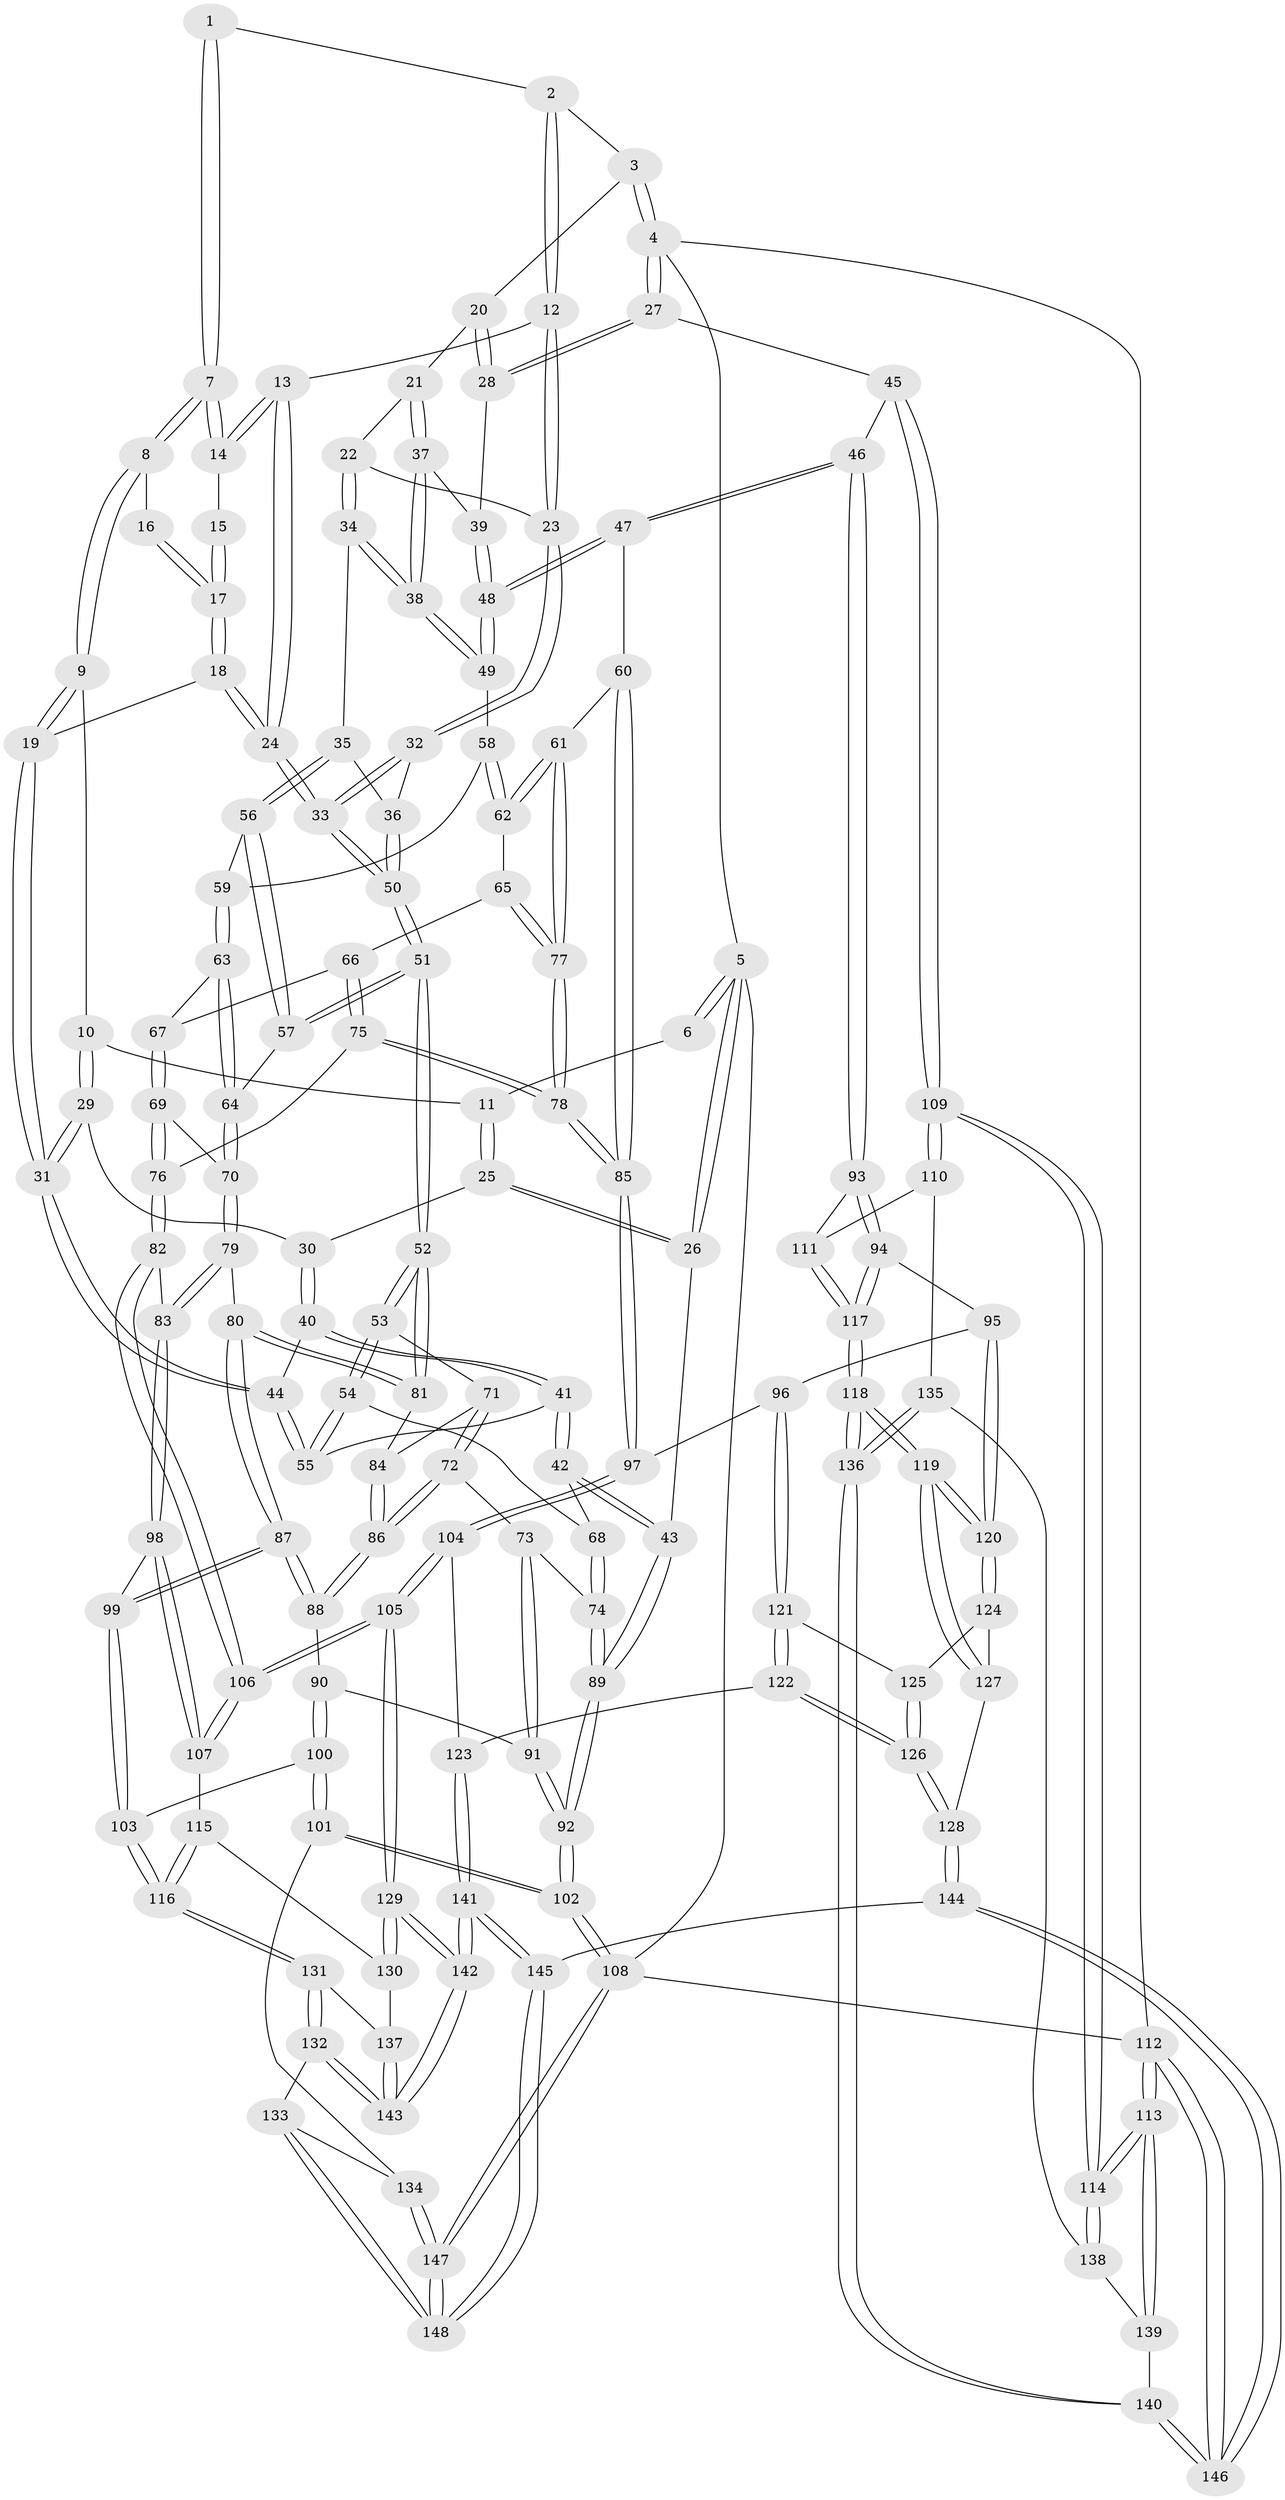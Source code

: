 // Generated by graph-tools (version 1.1) at 2025/27/03/09/25 03:27:03]
// undirected, 148 vertices, 367 edges
graph export_dot {
graph [start="1"]
  node [color=gray90,style=filled];
  1 [pos="+0.1806348254980821+0"];
  2 [pos="+0.5108286520195164+0"];
  3 [pos="+0.7457579487522481+0"];
  4 [pos="+1+0"];
  5 [pos="+0+0"];
  6 [pos="+0.05084710648861465+0"];
  7 [pos="+0.24274588903874422+0.005067271403468318"];
  8 [pos="+0.23661040024946017+0.03834214073407547"];
  9 [pos="+0.2060353806294414+0.09320775189486884"];
  10 [pos="+0.11735814669831109+0.10789095840889881"];
  11 [pos="+0.09056572468320903+0.07971533701674047"];
  12 [pos="+0.445744193122054+0.06766099535085425"];
  13 [pos="+0.40727583564544395+0.0891494019825514"];
  14 [pos="+0.3775969578341394+0.07976734853360662"];
  15 [pos="+0.3053502498940973+0.09200866881910022"];
  16 [pos="+0.27561797404852384+0.08517256299454533"];
  17 [pos="+0.28453496660163513+0.14127699419179648"];
  18 [pos="+0.28477804476928753+0.18574054626484746"];
  19 [pos="+0.2474429856525231+0.18523723133704992"];
  20 [pos="+0.7349349109768865+0"];
  21 [pos="+0.7140844298236442+0.07033814088940157"];
  22 [pos="+0.5107561825381662+0.12007838712986094"];
  23 [pos="+0.48937708533656543+0.11819380721414983"];
  24 [pos="+0.33526594031986007+0.20000395893699843"];
  25 [pos="+0+0.1360494382194419"];
  26 [pos="+0+0.20423781352152326"];
  27 [pos="+1+0.10622075818982576"];
  28 [pos="+0.9223870829354653+0.16450882677048462"];
  29 [pos="+0.11897147523909654+0.1452280795867618"];
  30 [pos="+0.09115792038209833+0.18897774571148843"];
  31 [pos="+0.2109305442537578+0.21093208856754903"];
  32 [pos="+0.4977104322053026+0.20616386339388382"];
  33 [pos="+0.33697035527828784+0.203976351785769"];
  34 [pos="+0.6461824673271854+0.20189573988036594"];
  35 [pos="+0.5136557527924845+0.2371082567490594"];
  36 [pos="+0.5042087166332178+0.22554565220028744"];
  37 [pos="+0.716319844706351+0.1301358818905391"];
  38 [pos="+0.695309590765119+0.20253912874025823"];
  39 [pos="+0.8899263977620784+0.18215680163834802"];
  40 [pos="+0.08655948800670299+0.21843678547596437"];
  41 [pos="+0+0.30073434963633106"];
  42 [pos="+0+0.3367796019433928"];
  43 [pos="+0+0.39060335483576336"];
  44 [pos="+0.18789508469356409+0.25689969076777763"];
  45 [pos="+1+0.45696176135299366"];
  46 [pos="+0.899852095307139+0.4653493764601538"];
  47 [pos="+0.8772390665602877+0.442294819212132"];
  48 [pos="+0.8250317295781938+0.3221059925463254"];
  49 [pos="+0.6970115000628411+0.20938794327412666"];
  50 [pos="+0.35371366184727465+0.27120131012340704"];
  51 [pos="+0.35148381691536046+0.33016260898066024"];
  52 [pos="+0.31448493720024245+0.36344277931057384"];
  53 [pos="+0.2244071940006369+0.35356424202204007"];
  54 [pos="+0.20982651585052106+0.34155079585861453"];
  55 [pos="+0.18855343489540677+0.29242009111788103"];
  56 [pos="+0.5150910910046451+0.2849084735230597"];
  57 [pos="+0.3832915543171783+0.3378074232155699"];
  58 [pos="+0.6727081829323357+0.25325056777025984"];
  59 [pos="+0.5528093027978073+0.337175752093688"];
  60 [pos="+0.6833117420116966+0.4033462967869855"];
  61 [pos="+0.6772373174077366+0.40156142598110817"];
  62 [pos="+0.6677729092295277+0.39287076894555917"];
  63 [pos="+0.5533344522452032+0.34553615412450256"];
  64 [pos="+0.44638691206739645+0.3883146434486571"];
  65 [pos="+0.5998093967953056+0.38321210002369577"];
  66 [pos="+0.5867082788450638+0.37786564372882475"];
  67 [pos="+0.5584044395032841+0.3554130381360889"];
  68 [pos="+0.17156961898531403+0.353392770964715"];
  69 [pos="+0.5202571571649977+0.4262204351750051"];
  70 [pos="+0.4511665575389868+0.40481202617034967"];
  71 [pos="+0.2046753298309244+0.39884729740661135"];
  72 [pos="+0.1380085161243085+0.4755995614108794"];
  73 [pos="+0.06657031326173998+0.47849063852094265"];
  74 [pos="+0.039871273440317594+0.4660180619949329"];
  75 [pos="+0.5326172346370365+0.562017974470735"];
  76 [pos="+0.5306030197285801+0.5617463008559539"];
  77 [pos="+0.6020562751673565+0.5194266033915004"];
  78 [pos="+0.579249033674572+0.5746344845958924"];
  79 [pos="+0.43555690317470835+0.555775831332156"];
  80 [pos="+0.35982021591389823+0.5467181223317381"];
  81 [pos="+0.32042572923668294+0.4066547475802504"];
  82 [pos="+0.4710657711109153+0.5684949032622137"];
  83 [pos="+0.4561092689051831+0.5651332586365807"];
  84 [pos="+0.22895163697796458+0.47418016815806485"];
  85 [pos="+0.6584328302446752+0.6290226780748397"];
  86 [pos="+0.21922302338151892+0.5320730550842365"];
  87 [pos="+0.303113562228021+0.5809131793122412"];
  88 [pos="+0.23892025669697695+0.5608707386342482"];
  89 [pos="+0+0.40332854897169507"];
  90 [pos="+0.13038616174485304+0.6172062395402554"];
  91 [pos="+0.12482735852780537+0.6087097037325302"];
  92 [pos="+0+0.5277513679578544"];
  93 [pos="+0.7669727547753157+0.6253654639049043"];
  94 [pos="+0.7614188313142797+0.627616130068178"];
  95 [pos="+0.7373527971184718+0.6349127473097615"];
  96 [pos="+0.6832795097917661+0.6460075741162911"];
  97 [pos="+0.6803446345094594+0.6454202978304491"];
  98 [pos="+0.3873871790295915+0.7247888385926503"];
  99 [pos="+0.2915745586636287+0.6504349769737411"];
  100 [pos="+0.10214972178641418+0.7166794738642442"];
  101 [pos="+0.005683779822388194+0.7830611715491665"];
  102 [pos="+0+0.744157913563609"];
  103 [pos="+0.24490324352681705+0.725913096846285"];
  104 [pos="+0.5209468083421371+0.7906424926919063"];
  105 [pos="+0.4900668364968452+0.7961598216656701"];
  106 [pos="+0.4750418978633708+0.7728904066612701"];
  107 [pos="+0.38848140033156686+0.7278805376481066"];
  108 [pos="+0+1"];
  109 [pos="+1+0.6383310215683844"];
  110 [pos="+0.8946093069187363+0.7578162454976853"];
  111 [pos="+0.8276301151550858+0.6910248059670416"];
  112 [pos="+1+1"];
  113 [pos="+1+1"];
  114 [pos="+1+0.9122557410886738"];
  115 [pos="+0.3337887512894781+0.7815900619429653"];
  116 [pos="+0.2742069851891363+0.786015556306792"];
  117 [pos="+0.806463277558208+0.8533036879194237"];
  118 [pos="+0.8128240100273997+0.9027597062937428"];
  119 [pos="+0.7836091095308084+0.8869751500786611"];
  120 [pos="+0.7749924919249452+0.8664993164538655"];
  121 [pos="+0.6831999403344382+0.6644449299571418"];
  122 [pos="+0.60857033810765+0.8556847970012805"];
  123 [pos="+0.5769439312670775+0.8368400340506665"];
  124 [pos="+0.6996419806734527+0.762706975662207"];
  125 [pos="+0.6868955528040206+0.7139661623238065"];
  126 [pos="+0.6384900281021486+0.8844806542437236"];
  127 [pos="+0.6999519265382601+0.8750477990468477"];
  128 [pos="+0.6424530454615294+0.8912229828629752"];
  129 [pos="+0.4782288962951824+0.8152289502983625"];
  130 [pos="+0.37830954078784457+0.8163229832553988"];
  131 [pos="+0.2679708960899763+0.8153825489934001"];
  132 [pos="+0.2229500373113376+0.8926697748093525"];
  133 [pos="+0.1312421127532594+0.9059786690130955"];
  134 [pos="+0.07134460287560931+0.8560823584355676"];
  135 [pos="+0.8956294260053881+0.7935426872688913"];
  136 [pos="+0.8147922783810612+0.9043361798075393"];
  137 [pos="+0.3542268922105031+0.8675660537355058"];
  138 [pos="+0.9202988993287939+0.8104490923964849"];
  139 [pos="+0.9450350967553061+0.8760154581368977"];
  140 [pos="+0.8252900059360669+0.9384249640680171"];
  141 [pos="+0.45497860240534055+1"];
  142 [pos="+0.4316508242605164+1"];
  143 [pos="+0.41758992414753193+1"];
  144 [pos="+0.5492832292460093+1"];
  145 [pos="+0.4605133115175469+1"];
  146 [pos="+0.8772263062777589+1"];
  147 [pos="+0+1"];
  148 [pos="+0.11533922182845344+1"];
  1 -- 2;
  1 -- 7;
  1 -- 7;
  2 -- 3;
  2 -- 12;
  2 -- 12;
  3 -- 4;
  3 -- 4;
  3 -- 20;
  4 -- 5;
  4 -- 27;
  4 -- 27;
  4 -- 112;
  5 -- 6;
  5 -- 6;
  5 -- 26;
  5 -- 26;
  5 -- 108;
  6 -- 11;
  7 -- 8;
  7 -- 8;
  7 -- 14;
  7 -- 14;
  8 -- 9;
  8 -- 9;
  8 -- 16;
  9 -- 10;
  9 -- 19;
  9 -- 19;
  10 -- 11;
  10 -- 29;
  10 -- 29;
  11 -- 25;
  11 -- 25;
  12 -- 13;
  12 -- 23;
  12 -- 23;
  13 -- 14;
  13 -- 14;
  13 -- 24;
  13 -- 24;
  14 -- 15;
  15 -- 17;
  15 -- 17;
  16 -- 17;
  16 -- 17;
  17 -- 18;
  17 -- 18;
  18 -- 19;
  18 -- 24;
  18 -- 24;
  19 -- 31;
  19 -- 31;
  20 -- 21;
  20 -- 28;
  20 -- 28;
  21 -- 22;
  21 -- 37;
  21 -- 37;
  22 -- 23;
  22 -- 34;
  22 -- 34;
  23 -- 32;
  23 -- 32;
  24 -- 33;
  24 -- 33;
  25 -- 26;
  25 -- 26;
  25 -- 30;
  26 -- 43;
  27 -- 28;
  27 -- 28;
  27 -- 45;
  28 -- 39;
  29 -- 30;
  29 -- 31;
  29 -- 31;
  30 -- 40;
  30 -- 40;
  31 -- 44;
  31 -- 44;
  32 -- 33;
  32 -- 33;
  32 -- 36;
  33 -- 50;
  33 -- 50;
  34 -- 35;
  34 -- 38;
  34 -- 38;
  35 -- 36;
  35 -- 56;
  35 -- 56;
  36 -- 50;
  36 -- 50;
  37 -- 38;
  37 -- 38;
  37 -- 39;
  38 -- 49;
  38 -- 49;
  39 -- 48;
  39 -- 48;
  40 -- 41;
  40 -- 41;
  40 -- 44;
  41 -- 42;
  41 -- 42;
  41 -- 55;
  42 -- 43;
  42 -- 43;
  42 -- 68;
  43 -- 89;
  43 -- 89;
  44 -- 55;
  44 -- 55;
  45 -- 46;
  45 -- 109;
  45 -- 109;
  46 -- 47;
  46 -- 47;
  46 -- 93;
  46 -- 93;
  47 -- 48;
  47 -- 48;
  47 -- 60;
  48 -- 49;
  48 -- 49;
  49 -- 58;
  50 -- 51;
  50 -- 51;
  51 -- 52;
  51 -- 52;
  51 -- 57;
  51 -- 57;
  52 -- 53;
  52 -- 53;
  52 -- 81;
  52 -- 81;
  53 -- 54;
  53 -- 54;
  53 -- 71;
  54 -- 55;
  54 -- 55;
  54 -- 68;
  56 -- 57;
  56 -- 57;
  56 -- 59;
  57 -- 64;
  58 -- 59;
  58 -- 62;
  58 -- 62;
  59 -- 63;
  59 -- 63;
  60 -- 61;
  60 -- 85;
  60 -- 85;
  61 -- 62;
  61 -- 62;
  61 -- 77;
  61 -- 77;
  62 -- 65;
  63 -- 64;
  63 -- 64;
  63 -- 67;
  64 -- 70;
  64 -- 70;
  65 -- 66;
  65 -- 77;
  65 -- 77;
  66 -- 67;
  66 -- 75;
  66 -- 75;
  67 -- 69;
  67 -- 69;
  68 -- 74;
  68 -- 74;
  69 -- 70;
  69 -- 76;
  69 -- 76;
  70 -- 79;
  70 -- 79;
  71 -- 72;
  71 -- 72;
  71 -- 84;
  72 -- 73;
  72 -- 86;
  72 -- 86;
  73 -- 74;
  73 -- 91;
  73 -- 91;
  74 -- 89;
  74 -- 89;
  75 -- 76;
  75 -- 78;
  75 -- 78;
  76 -- 82;
  76 -- 82;
  77 -- 78;
  77 -- 78;
  78 -- 85;
  78 -- 85;
  79 -- 80;
  79 -- 83;
  79 -- 83;
  80 -- 81;
  80 -- 81;
  80 -- 87;
  80 -- 87;
  81 -- 84;
  82 -- 83;
  82 -- 106;
  82 -- 106;
  83 -- 98;
  83 -- 98;
  84 -- 86;
  84 -- 86;
  85 -- 97;
  85 -- 97;
  86 -- 88;
  86 -- 88;
  87 -- 88;
  87 -- 88;
  87 -- 99;
  87 -- 99;
  88 -- 90;
  89 -- 92;
  89 -- 92;
  90 -- 91;
  90 -- 100;
  90 -- 100;
  91 -- 92;
  91 -- 92;
  92 -- 102;
  92 -- 102;
  93 -- 94;
  93 -- 94;
  93 -- 111;
  94 -- 95;
  94 -- 117;
  94 -- 117;
  95 -- 96;
  95 -- 120;
  95 -- 120;
  96 -- 97;
  96 -- 121;
  96 -- 121;
  97 -- 104;
  97 -- 104;
  98 -- 99;
  98 -- 107;
  98 -- 107;
  99 -- 103;
  99 -- 103;
  100 -- 101;
  100 -- 101;
  100 -- 103;
  101 -- 102;
  101 -- 102;
  101 -- 134;
  102 -- 108;
  102 -- 108;
  103 -- 116;
  103 -- 116;
  104 -- 105;
  104 -- 105;
  104 -- 123;
  105 -- 106;
  105 -- 106;
  105 -- 129;
  105 -- 129;
  106 -- 107;
  106 -- 107;
  107 -- 115;
  108 -- 147;
  108 -- 147;
  108 -- 112;
  109 -- 110;
  109 -- 110;
  109 -- 114;
  109 -- 114;
  110 -- 111;
  110 -- 135;
  111 -- 117;
  111 -- 117;
  112 -- 113;
  112 -- 113;
  112 -- 146;
  112 -- 146;
  113 -- 114;
  113 -- 114;
  113 -- 139;
  113 -- 139;
  114 -- 138;
  114 -- 138;
  115 -- 116;
  115 -- 116;
  115 -- 130;
  116 -- 131;
  116 -- 131;
  117 -- 118;
  117 -- 118;
  118 -- 119;
  118 -- 119;
  118 -- 136;
  118 -- 136;
  119 -- 120;
  119 -- 120;
  119 -- 127;
  119 -- 127;
  120 -- 124;
  120 -- 124;
  121 -- 122;
  121 -- 122;
  121 -- 125;
  122 -- 123;
  122 -- 126;
  122 -- 126;
  123 -- 141;
  123 -- 141;
  124 -- 125;
  124 -- 127;
  125 -- 126;
  125 -- 126;
  126 -- 128;
  126 -- 128;
  127 -- 128;
  128 -- 144;
  128 -- 144;
  129 -- 130;
  129 -- 130;
  129 -- 142;
  129 -- 142;
  130 -- 137;
  131 -- 132;
  131 -- 132;
  131 -- 137;
  132 -- 133;
  132 -- 143;
  132 -- 143;
  133 -- 134;
  133 -- 148;
  133 -- 148;
  134 -- 147;
  134 -- 147;
  135 -- 136;
  135 -- 136;
  135 -- 138;
  136 -- 140;
  136 -- 140;
  137 -- 143;
  137 -- 143;
  138 -- 139;
  139 -- 140;
  140 -- 146;
  140 -- 146;
  141 -- 142;
  141 -- 142;
  141 -- 145;
  141 -- 145;
  142 -- 143;
  142 -- 143;
  144 -- 145;
  144 -- 146;
  144 -- 146;
  145 -- 148;
  145 -- 148;
  147 -- 148;
  147 -- 148;
}

